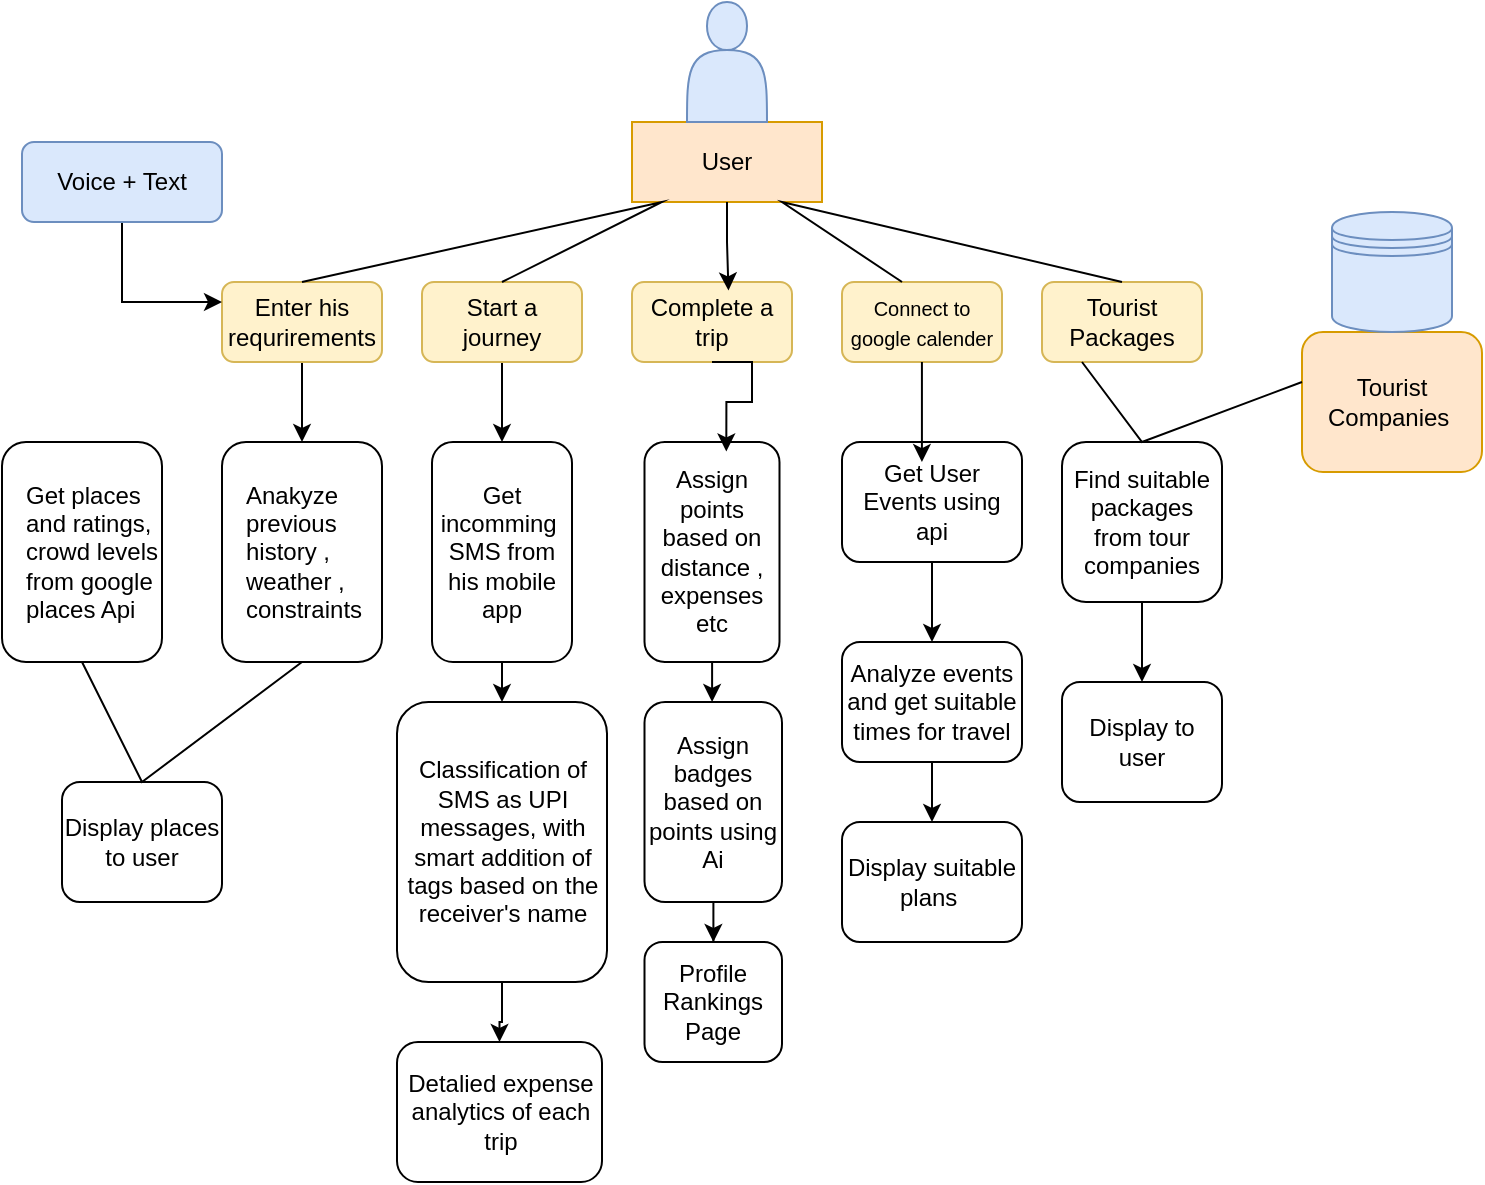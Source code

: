 <mxfile version="26.0.15">
  <diagram name="Page-1" id="PCS-ZmE9GDgtsUp0z-_P">
    <mxGraphModel dx="1290" dy="1657" grid="1" gridSize="10" guides="1" tooltips="1" connect="1" arrows="1" fold="1" page="1" pageScale="1" pageWidth="850" pageHeight="1100" math="0" shadow="0">
      <root>
        <mxCell id="0" />
        <mxCell id="1" parent="0" />
        <mxCell id="o5o4gVOaaan3RhJ73Huu-4" value="" style="rounded=1;whiteSpace=wrap;html=1;" parent="1" vertex="1">
          <mxGeometry x="365" y="-480" width="95" height="40" as="geometry" />
        </mxCell>
        <mxCell id="o5o4gVOaaan3RhJ73Huu-5" value="User" style="text;strokeColor=#d79b00;align=center;fillColor=#ffe6cc;html=1;verticalAlign=middle;whiteSpace=wrap;rounded=0;" parent="1" vertex="1">
          <mxGeometry x="365" y="-480" width="95" height="40" as="geometry" />
        </mxCell>
        <mxCell id="o5o4gVOaaan3RhJ73Huu-22" style="edgeStyle=orthogonalEdgeStyle;rounded=0;orthogonalLoop=1;jettySize=auto;html=1;exitX=0.5;exitY=1;exitDx=0;exitDy=0;" parent="1" source="o5o4gVOaaan3RhJ73Huu-6" target="o5o4gVOaaan3RhJ73Huu-20" edge="1">
          <mxGeometry relative="1" as="geometry" />
        </mxCell>
        <mxCell id="o5o4gVOaaan3RhJ73Huu-6" value="" style="rounded=1;whiteSpace=wrap;html=1;fillColor=#fff2cc;strokeColor=#d6b656;" parent="1" vertex="1">
          <mxGeometry x="160" y="-400" width="80" height="40" as="geometry" />
        </mxCell>
        <mxCell id="1ehXIUHyFf3prWLtaNW7-3" value="" style="edgeStyle=orthogonalEdgeStyle;rounded=0;orthogonalLoop=1;jettySize=auto;html=1;" edge="1" parent="1" source="o5o4gVOaaan3RhJ73Huu-7" target="1ehXIUHyFf3prWLtaNW7-2">
          <mxGeometry relative="1" as="geometry" />
        </mxCell>
        <mxCell id="o5o4gVOaaan3RhJ73Huu-7" value="Start a journey" style="rounded=1;whiteSpace=wrap;html=1;fillColor=#fff2cc;strokeColor=#d6b656;" parent="1" vertex="1">
          <mxGeometry x="260" y="-400" width="80" height="40" as="geometry" />
        </mxCell>
        <mxCell id="o5o4gVOaaan3RhJ73Huu-8" value="Complete a trip" style="rounded=1;whiteSpace=wrap;html=1;fillColor=#fff2cc;strokeColor=#d6b656;" parent="1" vertex="1">
          <mxGeometry x="365" y="-400" width="80" height="40" as="geometry" />
        </mxCell>
        <mxCell id="o5o4gVOaaan3RhJ73Huu-9" value="&lt;font style=&quot;font-size: 10px;&quot;&gt;Connect to google calender&lt;/font&gt;" style="rounded=1;whiteSpace=wrap;html=1;fillColor=#fff2cc;strokeColor=#d6b656;" parent="1" vertex="1">
          <mxGeometry x="470" y="-400" width="80" height="40" as="geometry" />
        </mxCell>
        <mxCell id="o5o4gVOaaan3RhJ73Huu-10" value="Tourist Packages" style="rounded=1;whiteSpace=wrap;html=1;fillColor=#fff2cc;strokeColor=#d6b656;" parent="1" vertex="1">
          <mxGeometry x="570" y="-400" width="80" height="40" as="geometry" />
        </mxCell>
        <mxCell id="o5o4gVOaaan3RhJ73Huu-15" style="edgeStyle=orthogonalEdgeStyle;rounded=0;orthogonalLoop=1;jettySize=auto;html=1;exitX=0.5;exitY=1;exitDx=0;exitDy=0;entryX=0.603;entryY=0.105;entryDx=0;entryDy=0;entryPerimeter=0;" parent="1" source="o5o4gVOaaan3RhJ73Huu-5" target="o5o4gVOaaan3RhJ73Huu-8" edge="1">
          <mxGeometry relative="1" as="geometry" />
        </mxCell>
        <mxCell id="o5o4gVOaaan3RhJ73Huu-17" value="" style="endArrow=none;html=1;rounded=0;entryX=0.5;entryY=0;entryDx=0;entryDy=0;exitX=0.35;exitY=-0.035;exitDx=0;exitDy=0;exitPerimeter=0;" parent="1" source="o5o4gVOaaan3RhJ73Huu-9" target="o5o4gVOaaan3RhJ73Huu-10" edge="1">
          <mxGeometry width="50" height="50" relative="1" as="geometry">
            <mxPoint x="400" y="-230" as="sourcePoint" />
            <mxPoint x="450" y="-280" as="targetPoint" />
            <Array as="points">
              <mxPoint x="500" y="-400" />
              <mxPoint x="440" y="-440" />
            </Array>
          </mxGeometry>
        </mxCell>
        <mxCell id="o5o4gVOaaan3RhJ73Huu-18" value="" style="endArrow=none;html=1;rounded=0;exitX=0.5;exitY=0;exitDx=0;exitDy=0;entryX=0.5;entryY=0;entryDx=0;entryDy=0;" parent="1" source="o5o4gVOaaan3RhJ73Huu-6" target="o5o4gVOaaan3RhJ73Huu-7" edge="1">
          <mxGeometry width="50" height="50" relative="1" as="geometry">
            <mxPoint x="400" y="-230" as="sourcePoint" />
            <mxPoint x="450" y="-280" as="targetPoint" />
            <Array as="points">
              <mxPoint x="380" y="-440" />
            </Array>
          </mxGeometry>
        </mxCell>
        <mxCell id="o5o4gVOaaan3RhJ73Huu-19" value="Enter his requrirements" style="text;strokeColor=none;align=center;fillColor=none;html=1;verticalAlign=middle;whiteSpace=wrap;rounded=0;" parent="1" vertex="1">
          <mxGeometry x="170" y="-395" width="60" height="30" as="geometry" />
        </mxCell>
        <mxCell id="o5o4gVOaaan3RhJ73Huu-20" value="" style="rounded=1;whiteSpace=wrap;html=1;" parent="1" vertex="1">
          <mxGeometry x="160" y="-320" width="80" height="110" as="geometry" />
        </mxCell>
        <mxCell id="o5o4gVOaaan3RhJ73Huu-21" value="Anakyze&amp;nbsp; previous history , weather , constraints" style="text;strokeColor=none;align=left;fillColor=none;html=1;verticalAlign=middle;whiteSpace=wrap;rounded=0;" parent="1" vertex="1">
          <mxGeometry x="170" y="-280" width="60" height="30" as="geometry" />
        </mxCell>
        <mxCell id="o5o4gVOaaan3RhJ73Huu-23" value="" style="rounded=1;whiteSpace=wrap;html=1;" parent="1" vertex="1">
          <mxGeometry x="50" y="-320" width="80" height="110" as="geometry" />
        </mxCell>
        <mxCell id="o5o4gVOaaan3RhJ73Huu-25" value="Get places and ratings,&lt;div&gt;crowd levels from google places Api&lt;/div&gt;" style="text;strokeColor=none;align=left;fillColor=none;html=1;verticalAlign=middle;whiteSpace=wrap;rounded=0;" parent="1" vertex="1">
          <mxGeometry x="60" y="-280" width="80" height="30" as="geometry" />
        </mxCell>
        <mxCell id="o5o4gVOaaan3RhJ73Huu-27" value="Display places to&amp;nbsp;&lt;span style=&quot;background-color: transparent; color: light-dark(rgb(0, 0, 0), rgb(255, 255, 255));&quot;&gt;user&lt;/span&gt;" style="rounded=1;whiteSpace=wrap;html=1;" parent="1" vertex="1">
          <mxGeometry x="80" y="-150" width="80" height="60" as="geometry" />
        </mxCell>
        <mxCell id="1ehXIUHyFf3prWLtaNW7-1" value="" style="endArrow=none;html=1;rounded=0;entryX=0.5;entryY=1;entryDx=0;entryDy=0;exitX=0.5;exitY=1;exitDx=0;exitDy=0;" edge="1" parent="1" source="o5o4gVOaaan3RhJ73Huu-20" target="o5o4gVOaaan3RhJ73Huu-23">
          <mxGeometry width="50" height="50" relative="1" as="geometry">
            <mxPoint x="400" y="-220" as="sourcePoint" />
            <mxPoint x="450" y="-270" as="targetPoint" />
            <Array as="points">
              <mxPoint x="120" y="-150" />
            </Array>
          </mxGeometry>
        </mxCell>
        <mxCell id="1ehXIUHyFf3prWLtaNW7-4" style="edgeStyle=orthogonalEdgeStyle;rounded=0;orthogonalLoop=1;jettySize=auto;html=1;exitX=0.5;exitY=1;exitDx=0;exitDy=0;" edge="1" parent="1" source="1ehXIUHyFf3prWLtaNW7-2">
          <mxGeometry relative="1" as="geometry">
            <mxPoint x="300" y="-190" as="targetPoint" />
          </mxGeometry>
        </mxCell>
        <mxCell id="1ehXIUHyFf3prWLtaNW7-2" value="Get incomming&amp;nbsp;&lt;div&gt;&lt;span style=&quot;background-color: transparent; color: light-dark(rgb(0, 0, 0), rgb(255, 255, 255));&quot;&gt;SMS from his mobile app&lt;/span&gt;&lt;/div&gt;" style="rounded=1;whiteSpace=wrap;html=1;" vertex="1" parent="1">
          <mxGeometry x="265" y="-320" width="70" height="110" as="geometry" />
        </mxCell>
        <mxCell id="1ehXIUHyFf3prWLtaNW7-12" value="" style="edgeStyle=orthogonalEdgeStyle;rounded=0;orthogonalLoop=1;jettySize=auto;html=1;" edge="1" parent="1" source="1ehXIUHyFf3prWLtaNW7-9" target="1ehXIUHyFf3prWLtaNW7-11">
          <mxGeometry relative="1" as="geometry" />
        </mxCell>
        <mxCell id="1ehXIUHyFf3prWLtaNW7-9" value="&lt;div style=&quot;&quot;&gt;&lt;span style=&quot;background-color: transparent; color: light-dark(rgb(0, 0, 0), rgb(255, 255, 255));&quot;&gt;Classification of SMS as UPI messages, with smart addition of tags based on the receiver&#39;s name&lt;/span&gt;&lt;/div&gt;" style="rounded=1;whiteSpace=wrap;html=1;align=center;" vertex="1" parent="1">
          <mxGeometry x="247.5" y="-190" width="105" height="140" as="geometry" />
        </mxCell>
        <mxCell id="1ehXIUHyFf3prWLtaNW7-11" value="Detalied expense analytics of each trip" style="whiteSpace=wrap;html=1;rounded=1;" vertex="1" parent="1">
          <mxGeometry x="247.5" y="-20" width="102.5" height="70" as="geometry" />
        </mxCell>
        <mxCell id="1ehXIUHyFf3prWLtaNW7-16" value="" style="shape=actor;whiteSpace=wrap;html=1;fillColor=#dae8fc;strokeColor=#6c8ebf;" vertex="1" parent="1">
          <mxGeometry x="392.5" y="-540" width="40" height="60" as="geometry" />
        </mxCell>
        <mxCell id="1ehXIUHyFf3prWLtaNW7-19" style="edgeStyle=orthogonalEdgeStyle;rounded=0;orthogonalLoop=1;jettySize=auto;html=1;entryX=0;entryY=0.25;entryDx=0;entryDy=0;" edge="1" parent="1" source="1ehXIUHyFf3prWLtaNW7-18" target="o5o4gVOaaan3RhJ73Huu-6">
          <mxGeometry relative="1" as="geometry" />
        </mxCell>
        <mxCell id="1ehXIUHyFf3prWLtaNW7-18" value="Voice + Text" style="rounded=1;whiteSpace=wrap;html=1;fillColor=#dae8fc;strokeColor=#6c8ebf;" vertex="1" parent="1">
          <mxGeometry x="60" y="-470" width="100" height="40" as="geometry" />
        </mxCell>
        <mxCell id="1ehXIUHyFf3prWLtaNW7-25" value="" style="edgeStyle=orthogonalEdgeStyle;rounded=0;orthogonalLoop=1;jettySize=auto;html=1;" edge="1" parent="1" source="1ehXIUHyFf3prWLtaNW7-21" target="1ehXIUHyFf3prWLtaNW7-24">
          <mxGeometry relative="1" as="geometry" />
        </mxCell>
        <mxCell id="1ehXIUHyFf3prWLtaNW7-21" value="Assign points based on distance , expenses etc" style="whiteSpace=wrap;html=1;rounded=1;" vertex="1" parent="1">
          <mxGeometry x="371.25" y="-320" width="67.5" height="110" as="geometry" />
        </mxCell>
        <mxCell id="1ehXIUHyFf3prWLtaNW7-23" style="edgeStyle=orthogonalEdgeStyle;rounded=0;orthogonalLoop=1;jettySize=auto;html=1;exitX=0.5;exitY=1;exitDx=0;exitDy=0;entryX=0.606;entryY=0.043;entryDx=0;entryDy=0;entryPerimeter=0;" edge="1" parent="1" source="o5o4gVOaaan3RhJ73Huu-8" target="1ehXIUHyFf3prWLtaNW7-21">
          <mxGeometry relative="1" as="geometry">
            <Array as="points">
              <mxPoint x="425" y="-360" />
              <mxPoint x="425" y="-340" />
              <mxPoint x="412" y="-340" />
            </Array>
          </mxGeometry>
        </mxCell>
        <mxCell id="1ehXIUHyFf3prWLtaNW7-27" value="" style="edgeStyle=orthogonalEdgeStyle;rounded=0;orthogonalLoop=1;jettySize=auto;html=1;" edge="1" parent="1" source="1ehXIUHyFf3prWLtaNW7-24" target="1ehXIUHyFf3prWLtaNW7-26">
          <mxGeometry relative="1" as="geometry" />
        </mxCell>
        <mxCell id="1ehXIUHyFf3prWLtaNW7-24" value="Assign badges based on points using Ai" style="whiteSpace=wrap;html=1;rounded=1;" vertex="1" parent="1">
          <mxGeometry x="371.25" y="-190" width="68.75" height="100" as="geometry" />
        </mxCell>
        <mxCell id="1ehXIUHyFf3prWLtaNW7-26" value="Profile Rankings Page" style="whiteSpace=wrap;html=1;rounded=1;" vertex="1" parent="1">
          <mxGeometry x="371.25" y="-70" width="68.75" height="60" as="geometry" />
        </mxCell>
        <mxCell id="1ehXIUHyFf3prWLtaNW7-32" value="" style="edgeStyle=orthogonalEdgeStyle;rounded=0;orthogonalLoop=1;jettySize=auto;html=1;" edge="1" parent="1" source="1ehXIUHyFf3prWLtaNW7-28" target="1ehXIUHyFf3prWLtaNW7-31">
          <mxGeometry relative="1" as="geometry" />
        </mxCell>
        <mxCell id="1ehXIUHyFf3prWLtaNW7-28" value="Get User Events using api" style="whiteSpace=wrap;html=1;rounded=1;" vertex="1" parent="1">
          <mxGeometry x="470" y="-320" width="90" height="60" as="geometry" />
        </mxCell>
        <mxCell id="1ehXIUHyFf3prWLtaNW7-30" style="edgeStyle=orthogonalEdgeStyle;rounded=0;orthogonalLoop=1;jettySize=auto;html=1;entryX=0.444;entryY=0.167;entryDx=0;entryDy=0;entryPerimeter=0;" edge="1" parent="1" source="o5o4gVOaaan3RhJ73Huu-9" target="1ehXIUHyFf3prWLtaNW7-28">
          <mxGeometry relative="1" as="geometry" />
        </mxCell>
        <mxCell id="1ehXIUHyFf3prWLtaNW7-34" value="" style="edgeStyle=orthogonalEdgeStyle;rounded=0;orthogonalLoop=1;jettySize=auto;html=1;" edge="1" parent="1" source="1ehXIUHyFf3prWLtaNW7-31" target="1ehXIUHyFf3prWLtaNW7-33">
          <mxGeometry relative="1" as="geometry" />
        </mxCell>
        <mxCell id="1ehXIUHyFf3prWLtaNW7-31" value="Analyze events and get suitable times for travel" style="whiteSpace=wrap;html=1;rounded=1;" vertex="1" parent="1">
          <mxGeometry x="470" y="-220" width="90" height="60" as="geometry" />
        </mxCell>
        <mxCell id="1ehXIUHyFf3prWLtaNW7-33" value="Display suitable plans&amp;nbsp;" style="whiteSpace=wrap;html=1;rounded=1;" vertex="1" parent="1">
          <mxGeometry x="470" y="-130" width="90" height="60" as="geometry" />
        </mxCell>
        <mxCell id="1ehXIUHyFf3prWLtaNW7-35" value="Tourist Companies&amp;nbsp;" style="rounded=1;whiteSpace=wrap;html=1;fillColor=#ffe6cc;strokeColor=#d79b00;" vertex="1" parent="1">
          <mxGeometry x="700" y="-375" width="90" height="70" as="geometry" />
        </mxCell>
        <mxCell id="1ehXIUHyFf3prWLtaNW7-38" value="" style="edgeStyle=orthogonalEdgeStyle;rounded=0;orthogonalLoop=1;jettySize=auto;html=1;" edge="1" parent="1" source="1ehXIUHyFf3prWLtaNW7-36" target="1ehXIUHyFf3prWLtaNW7-37">
          <mxGeometry relative="1" as="geometry" />
        </mxCell>
        <mxCell id="1ehXIUHyFf3prWLtaNW7-36" value="Find suitable packages from tour companies" style="rounded=1;whiteSpace=wrap;html=1;" vertex="1" parent="1">
          <mxGeometry x="580" y="-320" width="80" height="80" as="geometry" />
        </mxCell>
        <mxCell id="1ehXIUHyFf3prWLtaNW7-37" value="Display to user" style="whiteSpace=wrap;html=1;rounded=1;" vertex="1" parent="1">
          <mxGeometry x="580" y="-200" width="80" height="60" as="geometry" />
        </mxCell>
        <mxCell id="1ehXIUHyFf3prWLtaNW7-42" value="" style="endArrow=none;html=1;rounded=0;exitX=0.25;exitY=1;exitDx=0;exitDy=0;entryX=0;entryY=0.357;entryDx=0;entryDy=0;entryPerimeter=0;" edge="1" parent="1" source="o5o4gVOaaan3RhJ73Huu-10" target="1ehXIUHyFf3prWLtaNW7-35">
          <mxGeometry width="50" height="50" relative="1" as="geometry">
            <mxPoint x="610" y="-310" as="sourcePoint" />
            <mxPoint x="660" y="-360" as="targetPoint" />
            <Array as="points">
              <mxPoint x="620" y="-320" />
            </Array>
          </mxGeometry>
        </mxCell>
        <mxCell id="1ehXIUHyFf3prWLtaNW7-43" value="" style="shape=datastore;whiteSpace=wrap;html=1;fillColor=#dae8fc;strokeColor=#6c8ebf;" vertex="1" parent="1">
          <mxGeometry x="715" y="-435" width="60" height="60" as="geometry" />
        </mxCell>
      </root>
    </mxGraphModel>
  </diagram>
</mxfile>
